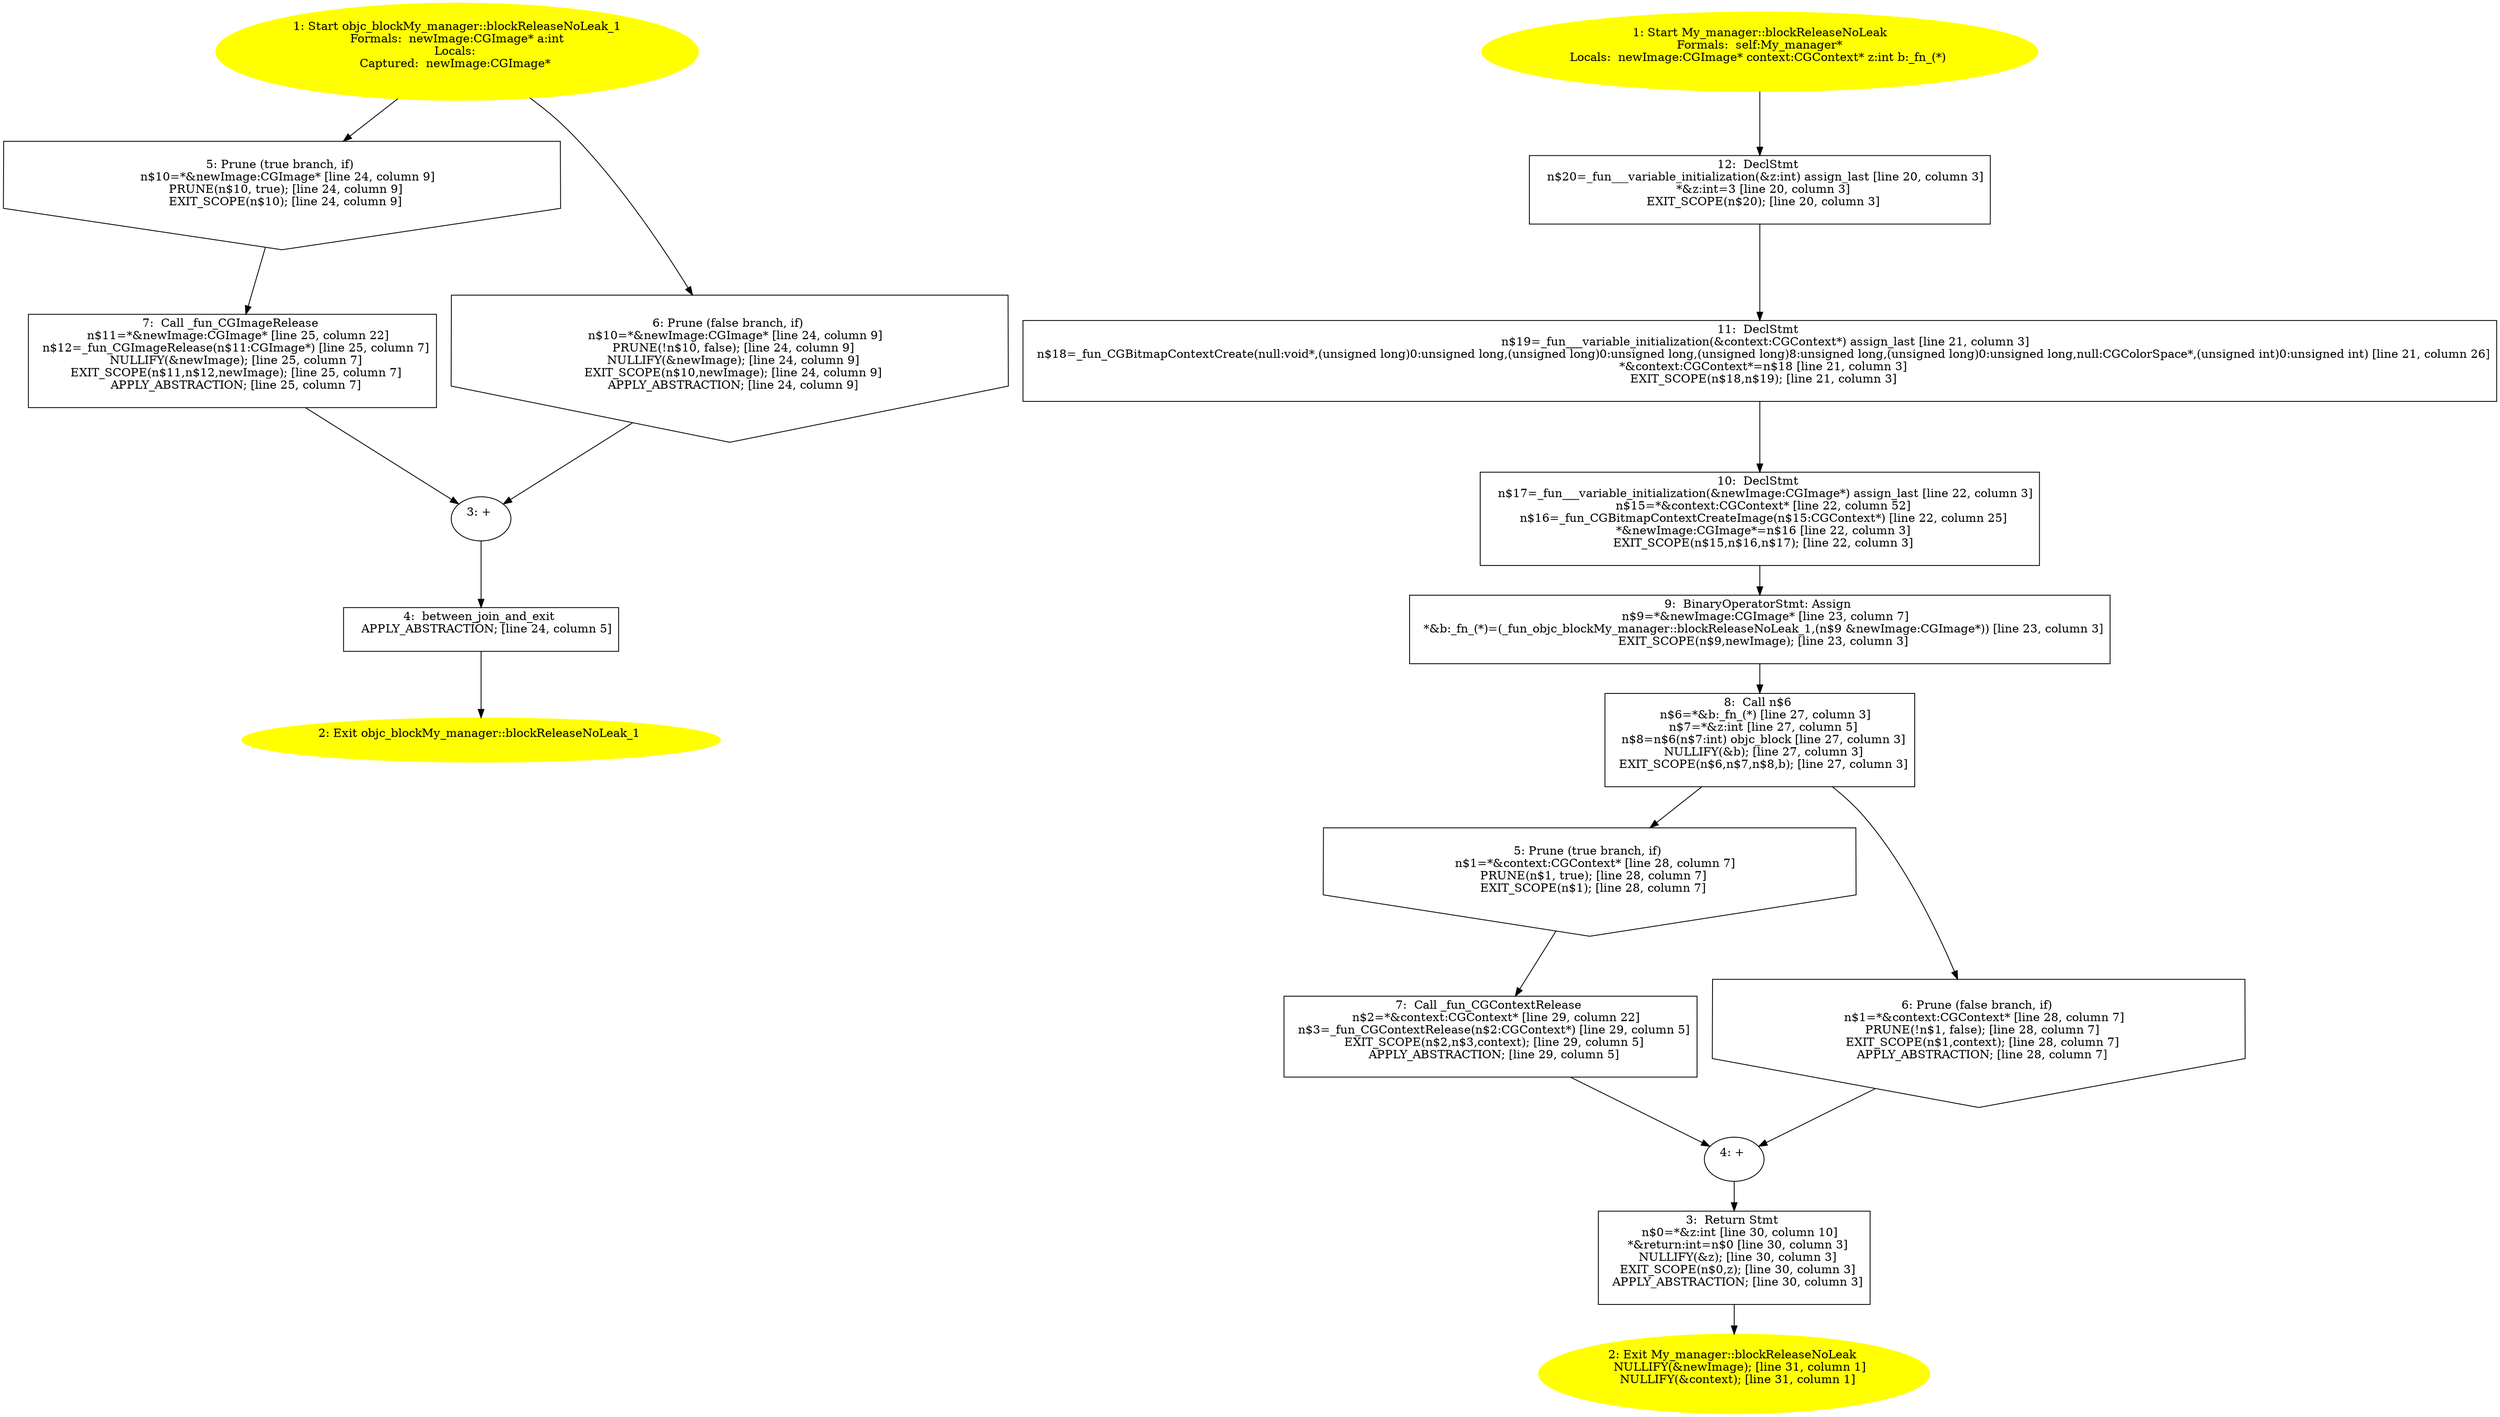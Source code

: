 /* @generated */
digraph cfg {
"objc_blockMy_manager::blockReleaseNoLeak_1(struct CGImage).84ad49561aaa89b84a792baf34151a77_1" [label="1: Start objc_blockMy_manager::blockReleaseNoLeak_1\nFormals:  newImage:CGImage* a:int\nLocals: \nCaptured:  newImage:CGImage* \n  " color=yellow style=filled]
	

	 "objc_blockMy_manager::blockReleaseNoLeak_1(struct CGImage).84ad49561aaa89b84a792baf34151a77_1" -> "objc_blockMy_manager::blockReleaseNoLeak_1(struct CGImage).84ad49561aaa89b84a792baf34151a77_5" ;
	 "objc_blockMy_manager::blockReleaseNoLeak_1(struct CGImage).84ad49561aaa89b84a792baf34151a77_1" -> "objc_blockMy_manager::blockReleaseNoLeak_1(struct CGImage).84ad49561aaa89b84a792baf34151a77_6" ;
"objc_blockMy_manager::blockReleaseNoLeak_1(struct CGImage).84ad49561aaa89b84a792baf34151a77_2" [label="2: Exit objc_blockMy_manager::blockReleaseNoLeak_1 \n  " color=yellow style=filled]
	

"objc_blockMy_manager::blockReleaseNoLeak_1(struct CGImage).84ad49561aaa89b84a792baf34151a77_3" [label="3: + \n  " ]
	

	 "objc_blockMy_manager::blockReleaseNoLeak_1(struct CGImage).84ad49561aaa89b84a792baf34151a77_3" -> "objc_blockMy_manager::blockReleaseNoLeak_1(struct CGImage).84ad49561aaa89b84a792baf34151a77_4" ;
"objc_blockMy_manager::blockReleaseNoLeak_1(struct CGImage).84ad49561aaa89b84a792baf34151a77_4" [label="4:  between_join_and_exit \n   APPLY_ABSTRACTION; [line 24, column 5]\n " shape="box"]
	

	 "objc_blockMy_manager::blockReleaseNoLeak_1(struct CGImage).84ad49561aaa89b84a792baf34151a77_4" -> "objc_blockMy_manager::blockReleaseNoLeak_1(struct CGImage).84ad49561aaa89b84a792baf34151a77_2" ;
"objc_blockMy_manager::blockReleaseNoLeak_1(struct CGImage).84ad49561aaa89b84a792baf34151a77_5" [label="5: Prune (true branch, if) \n   n$10=*&newImage:CGImage* [line 24, column 9]\n  PRUNE(n$10, true); [line 24, column 9]\n  EXIT_SCOPE(n$10); [line 24, column 9]\n " shape="invhouse"]
	

	 "objc_blockMy_manager::blockReleaseNoLeak_1(struct CGImage).84ad49561aaa89b84a792baf34151a77_5" -> "objc_blockMy_manager::blockReleaseNoLeak_1(struct CGImage).84ad49561aaa89b84a792baf34151a77_7" ;
"objc_blockMy_manager::blockReleaseNoLeak_1(struct CGImage).84ad49561aaa89b84a792baf34151a77_6" [label="6: Prune (false branch, if) \n   n$10=*&newImage:CGImage* [line 24, column 9]\n  PRUNE(!n$10, false); [line 24, column 9]\n  NULLIFY(&newImage); [line 24, column 9]\n  EXIT_SCOPE(n$10,newImage); [line 24, column 9]\n  APPLY_ABSTRACTION; [line 24, column 9]\n " shape="invhouse"]
	

	 "objc_blockMy_manager::blockReleaseNoLeak_1(struct CGImage).84ad49561aaa89b84a792baf34151a77_6" -> "objc_blockMy_manager::blockReleaseNoLeak_1(struct CGImage).84ad49561aaa89b84a792baf34151a77_3" ;
"objc_blockMy_manager::blockReleaseNoLeak_1(struct CGImage).84ad49561aaa89b84a792baf34151a77_7" [label="7:  Call _fun_CGImageRelease \n   n$11=*&newImage:CGImage* [line 25, column 22]\n  n$12=_fun_CGImageRelease(n$11:CGImage*) [line 25, column 7]\n  NULLIFY(&newImage); [line 25, column 7]\n  EXIT_SCOPE(n$11,n$12,newImage); [line 25, column 7]\n  APPLY_ABSTRACTION; [line 25, column 7]\n " shape="box"]
	

	 "objc_blockMy_manager::blockReleaseNoLeak_1(struct CGImage).84ad49561aaa89b84a792baf34151a77_7" -> "objc_blockMy_manager::blockReleaseNoLeak_1(struct CGImage).84ad49561aaa89b84a792baf34151a77_3" ;
"blockReleaseNoLeak#My_manager#instance.0c48f80f024250b18a529440f1313af6_1" [label="1: Start My_manager::blockReleaseNoLeak\nFormals:  self:My_manager*\nLocals:  newImage:CGImage* context:CGContext* z:int b:_fn_(*) \n  " color=yellow style=filled]
	

	 "blockReleaseNoLeak#My_manager#instance.0c48f80f024250b18a529440f1313af6_1" -> "blockReleaseNoLeak#My_manager#instance.0c48f80f024250b18a529440f1313af6_12" ;
"blockReleaseNoLeak#My_manager#instance.0c48f80f024250b18a529440f1313af6_2" [label="2: Exit My_manager::blockReleaseNoLeak \n   NULLIFY(&newImage); [line 31, column 1]\n  NULLIFY(&context); [line 31, column 1]\n " color=yellow style=filled]
	

"blockReleaseNoLeak#My_manager#instance.0c48f80f024250b18a529440f1313af6_3" [label="3:  Return Stmt \n   n$0=*&z:int [line 30, column 10]\n  *&return:int=n$0 [line 30, column 3]\n  NULLIFY(&z); [line 30, column 3]\n  EXIT_SCOPE(n$0,z); [line 30, column 3]\n  APPLY_ABSTRACTION; [line 30, column 3]\n " shape="box"]
	

	 "blockReleaseNoLeak#My_manager#instance.0c48f80f024250b18a529440f1313af6_3" -> "blockReleaseNoLeak#My_manager#instance.0c48f80f024250b18a529440f1313af6_2" ;
"blockReleaseNoLeak#My_manager#instance.0c48f80f024250b18a529440f1313af6_4" [label="4: + \n  " ]
	

	 "blockReleaseNoLeak#My_manager#instance.0c48f80f024250b18a529440f1313af6_4" -> "blockReleaseNoLeak#My_manager#instance.0c48f80f024250b18a529440f1313af6_3" ;
"blockReleaseNoLeak#My_manager#instance.0c48f80f024250b18a529440f1313af6_5" [label="5: Prune (true branch, if) \n   n$1=*&context:CGContext* [line 28, column 7]\n  PRUNE(n$1, true); [line 28, column 7]\n  EXIT_SCOPE(n$1); [line 28, column 7]\n " shape="invhouse"]
	

	 "blockReleaseNoLeak#My_manager#instance.0c48f80f024250b18a529440f1313af6_5" -> "blockReleaseNoLeak#My_manager#instance.0c48f80f024250b18a529440f1313af6_7" ;
"blockReleaseNoLeak#My_manager#instance.0c48f80f024250b18a529440f1313af6_6" [label="6: Prune (false branch, if) \n   n$1=*&context:CGContext* [line 28, column 7]\n  PRUNE(!n$1, false); [line 28, column 7]\n  EXIT_SCOPE(n$1,context); [line 28, column 7]\n  APPLY_ABSTRACTION; [line 28, column 7]\n " shape="invhouse"]
	

	 "blockReleaseNoLeak#My_manager#instance.0c48f80f024250b18a529440f1313af6_6" -> "blockReleaseNoLeak#My_manager#instance.0c48f80f024250b18a529440f1313af6_4" ;
"blockReleaseNoLeak#My_manager#instance.0c48f80f024250b18a529440f1313af6_7" [label="7:  Call _fun_CGContextRelease \n   n$2=*&context:CGContext* [line 29, column 22]\n  n$3=_fun_CGContextRelease(n$2:CGContext*) [line 29, column 5]\n  EXIT_SCOPE(n$2,n$3,context); [line 29, column 5]\n  APPLY_ABSTRACTION; [line 29, column 5]\n " shape="box"]
	

	 "blockReleaseNoLeak#My_manager#instance.0c48f80f024250b18a529440f1313af6_7" -> "blockReleaseNoLeak#My_manager#instance.0c48f80f024250b18a529440f1313af6_4" ;
"blockReleaseNoLeak#My_manager#instance.0c48f80f024250b18a529440f1313af6_8" [label="8:  Call n$6 \n   n$6=*&b:_fn_(*) [line 27, column 3]\n  n$7=*&z:int [line 27, column 5]\n  n$8=n$6(n$7:int) objc_block [line 27, column 3]\n  NULLIFY(&b); [line 27, column 3]\n  EXIT_SCOPE(n$6,n$7,n$8,b); [line 27, column 3]\n " shape="box"]
	

	 "blockReleaseNoLeak#My_manager#instance.0c48f80f024250b18a529440f1313af6_8" -> "blockReleaseNoLeak#My_manager#instance.0c48f80f024250b18a529440f1313af6_5" ;
	 "blockReleaseNoLeak#My_manager#instance.0c48f80f024250b18a529440f1313af6_8" -> "blockReleaseNoLeak#My_manager#instance.0c48f80f024250b18a529440f1313af6_6" ;
"blockReleaseNoLeak#My_manager#instance.0c48f80f024250b18a529440f1313af6_9" [label="9:  BinaryOperatorStmt: Assign \n   n$9=*&newImage:CGImage* [line 23, column 7]\n  *&b:_fn_(*)=(_fun_objc_blockMy_manager::blockReleaseNoLeak_1,(n$9 &newImage:CGImage*)) [line 23, column 3]\n  EXIT_SCOPE(n$9,newImage); [line 23, column 3]\n " shape="box"]
	

	 "blockReleaseNoLeak#My_manager#instance.0c48f80f024250b18a529440f1313af6_9" -> "blockReleaseNoLeak#My_manager#instance.0c48f80f024250b18a529440f1313af6_8" ;
"blockReleaseNoLeak#My_manager#instance.0c48f80f024250b18a529440f1313af6_10" [label="10:  DeclStmt \n   n$17=_fun___variable_initialization(&newImage:CGImage*) assign_last [line 22, column 3]\n  n$15=*&context:CGContext* [line 22, column 52]\n  n$16=_fun_CGBitmapContextCreateImage(n$15:CGContext*) [line 22, column 25]\n  *&newImage:CGImage*=n$16 [line 22, column 3]\n  EXIT_SCOPE(n$15,n$16,n$17); [line 22, column 3]\n " shape="box"]
	

	 "blockReleaseNoLeak#My_manager#instance.0c48f80f024250b18a529440f1313af6_10" -> "blockReleaseNoLeak#My_manager#instance.0c48f80f024250b18a529440f1313af6_9" ;
"blockReleaseNoLeak#My_manager#instance.0c48f80f024250b18a529440f1313af6_11" [label="11:  DeclStmt \n   n$19=_fun___variable_initialization(&context:CGContext*) assign_last [line 21, column 3]\n  n$18=_fun_CGBitmapContextCreate(null:void*,(unsigned long)0:unsigned long,(unsigned long)0:unsigned long,(unsigned long)8:unsigned long,(unsigned long)0:unsigned long,null:CGColorSpace*,(unsigned int)0:unsigned int) [line 21, column 26]\n  *&context:CGContext*=n$18 [line 21, column 3]\n  EXIT_SCOPE(n$18,n$19); [line 21, column 3]\n " shape="box"]
	

	 "blockReleaseNoLeak#My_manager#instance.0c48f80f024250b18a529440f1313af6_11" -> "blockReleaseNoLeak#My_manager#instance.0c48f80f024250b18a529440f1313af6_10" ;
"blockReleaseNoLeak#My_manager#instance.0c48f80f024250b18a529440f1313af6_12" [label="12:  DeclStmt \n   n$20=_fun___variable_initialization(&z:int) assign_last [line 20, column 3]\n  *&z:int=3 [line 20, column 3]\n  EXIT_SCOPE(n$20); [line 20, column 3]\n " shape="box"]
	

	 "blockReleaseNoLeak#My_manager#instance.0c48f80f024250b18a529440f1313af6_12" -> "blockReleaseNoLeak#My_manager#instance.0c48f80f024250b18a529440f1313af6_11" ;
}

